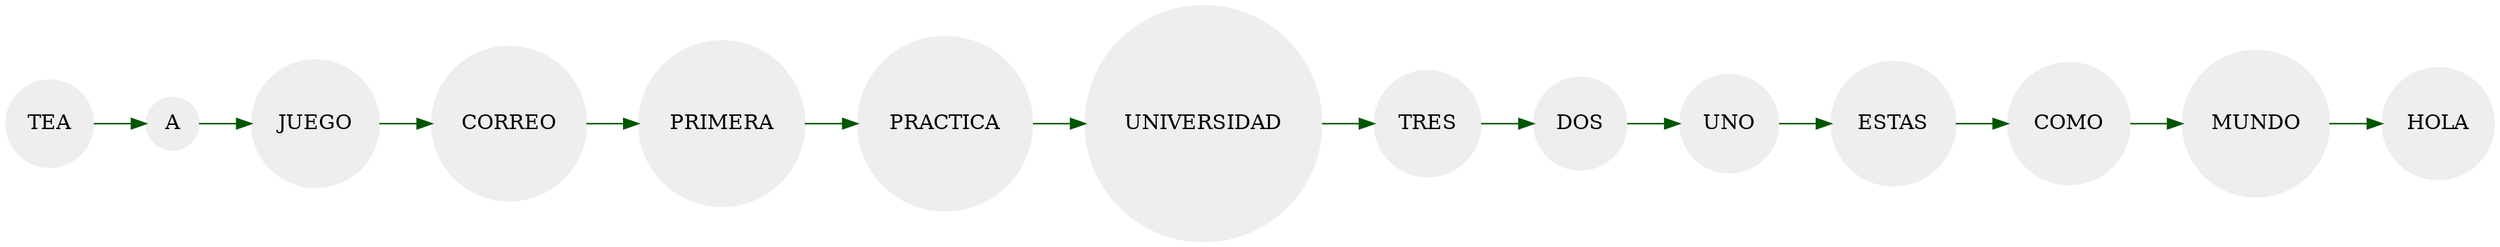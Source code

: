 digraph grafo {
node [shape=circle];
node [style=filled];
node [fillcolor="#EEEEEE"];
node [color="#EEEEEE"];
edge [color="#005500   #214a89"];
TEA->A;
A->JUEGO;
JUEGO->CORREO;
CORREO->PRIMERA;
PRIMERA->PRACTICA;
PRACTICA->UNIVERSIDAD;
UNIVERSIDAD->TRES;
TRES->DOS;
DOS->UNO;
UNO->ESTAS;
ESTAS->COMO;
COMO->MUNDO;
MUNDO->HOLA;

rankdir=LR;}
